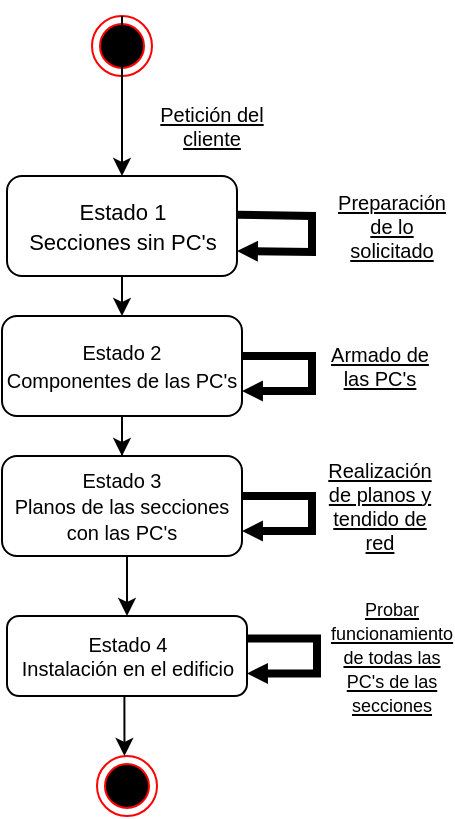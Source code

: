 <mxfile version="20.5.1" type="device"><diagram id="y4lj61sASVbKG7PRlHV2" name="Página-1"><mxGraphModel dx="760" dy="423" grid="1" gridSize="10" guides="1" tooltips="1" connect="1" arrows="1" fold="1" page="1" pageScale="1" pageWidth="827" pageHeight="1169" math="0" shadow="0"><root><mxCell id="0"/><mxCell id="1" parent="0"/><mxCell id="iQGIoKrDCU1qtKGUDX1W-1" value="" style="ellipse;html=1;shape=endState;fillColor=#000000;strokeColor=#ff0000;" vertex="1" parent="1"><mxGeometry x="240" y="30" width="30" height="30" as="geometry"/></mxCell><mxCell id="iQGIoKrDCU1qtKGUDX1W-2" value="" style="endArrow=classic;html=1;rounded=0;exitX=0.5;exitY=0;exitDx=0;exitDy=0;" edge="1" parent="1" source="iQGIoKrDCU1qtKGUDX1W-1" target="iQGIoKrDCU1qtKGUDX1W-3"><mxGeometry width="50" height="50" relative="1" as="geometry"><mxPoint x="390" y="340" as="sourcePoint"/><mxPoint x="45" y="210" as="targetPoint"/></mxGeometry></mxCell><mxCell id="iQGIoKrDCU1qtKGUDX1W-3" value="&lt;font style=&quot;font-size: 11px;&quot;&gt;Estado 1&lt;br&gt;Secciones sin PC's&lt;/font&gt;" style="rounded=1;whiteSpace=wrap;html=1;" vertex="1" parent="1"><mxGeometry x="197.5" y="110" width="115" height="50" as="geometry"/></mxCell><mxCell id="iQGIoKrDCU1qtKGUDX1W-4" value="" style="endArrow=classic;html=1;rounded=0;fontSize=11;entryX=0.5;entryY=0;entryDx=0;entryDy=0;exitX=0.5;exitY=1;exitDx=0;exitDy=0;" edge="1" parent="1" source="iQGIoKrDCU1qtKGUDX1W-3" target="iQGIoKrDCU1qtKGUDX1W-7"><mxGeometry width="50" height="50" relative="1" as="geometry"><mxPoint x="100" y="190" as="sourcePoint"/><mxPoint x="150" y="140" as="targetPoint"/></mxGeometry></mxCell><mxCell id="iQGIoKrDCU1qtKGUDX1W-9" style="edgeStyle=orthogonalEdgeStyle;rounded=0;orthogonalLoop=1;jettySize=auto;html=1;fontSize=11;" edge="1" parent="1" source="iQGIoKrDCU1qtKGUDX1W-7" target="iQGIoKrDCU1qtKGUDX1W-8"><mxGeometry relative="1" as="geometry"/></mxCell><mxCell id="iQGIoKrDCU1qtKGUDX1W-7" value="&lt;font style=&quot;font-size: 10px;&quot;&gt;Estado 2&lt;br&gt;Componentes de las PC's&lt;/font&gt;" style="rounded=1;whiteSpace=wrap;html=1;fontSize=11;" vertex="1" parent="1"><mxGeometry x="195" y="180" width="120" height="50" as="geometry"/></mxCell><mxCell id="iQGIoKrDCU1qtKGUDX1W-8" value="&lt;font style=&quot;font-size: 10px;&quot;&gt;Estado 3&lt;br&gt;Planos de las secciones con las PC's&lt;/font&gt;" style="rounded=1;whiteSpace=wrap;html=1;fontSize=11;" vertex="1" parent="1"><mxGeometry x="195" y="250" width="120" height="50" as="geometry"/></mxCell><mxCell id="iQGIoKrDCU1qtKGUDX1W-10" value="" style="endArrow=block;html=1;rounded=0;fontSize=10;exitX=0.999;exitY=0.388;exitDx=0;exitDy=0;endFill=0;entryX=1;entryY=0.75;entryDx=0;entryDy=0;strokeWidth=4;endSize=0;exitPerimeter=0;" edge="1" parent="1" source="iQGIoKrDCU1qtKGUDX1W-3" target="iQGIoKrDCU1qtKGUDX1W-3"><mxGeometry width="50" height="50" relative="1" as="geometry"><mxPoint x="280" y="260" as="sourcePoint"/><mxPoint x="360" y="135" as="targetPoint"/><Array as="points"><mxPoint x="350" y="130"/><mxPoint x="350" y="148"/></Array></mxGeometry></mxCell><mxCell id="iQGIoKrDCU1qtKGUDX1W-11" style="edgeStyle=orthogonalEdgeStyle;rounded=0;orthogonalLoop=1;jettySize=auto;html=1;entryX=1;entryY=0.75;entryDx=0;entryDy=0;strokeWidth=4;fontSize=10;endArrow=block;endFill=0;endSize=0;" edge="1" parent="1" source="iQGIoKrDCU1qtKGUDX1W-7" target="iQGIoKrDCU1qtKGUDX1W-7"><mxGeometry relative="1" as="geometry"><Array as="points"><mxPoint x="350" y="200"/><mxPoint x="350" y="217"/></Array></mxGeometry></mxCell><mxCell id="iQGIoKrDCU1qtKGUDX1W-12" style="edgeStyle=orthogonalEdgeStyle;rounded=0;orthogonalLoop=1;jettySize=auto;html=1;entryX=1;entryY=0.75;entryDx=0;entryDy=0;strokeWidth=4;fontSize=10;endArrow=block;endFill=0;endSize=0;" edge="1" parent="1" target="iQGIoKrDCU1qtKGUDX1W-8"><mxGeometry relative="1" as="geometry"><mxPoint x="315" y="270" as="sourcePoint"/><Array as="points"><mxPoint x="315" y="270"/><mxPoint x="350" y="270"/><mxPoint x="350" y="287"/></Array></mxGeometry></mxCell><mxCell id="iQGIoKrDCU1qtKGUDX1W-13" value="&lt;u&gt;Petición del cliente&lt;/u&gt;" style="text;html=1;strokeColor=none;fillColor=none;align=center;verticalAlign=middle;whiteSpace=wrap;rounded=0;fontSize=10;" vertex="1" parent="1"><mxGeometry x="270" y="70" width="60" height="30" as="geometry"/></mxCell><mxCell id="iQGIoKrDCU1qtKGUDX1W-14" value="&lt;u&gt;Preparación de lo solicitado&lt;/u&gt;" style="text;html=1;strokeColor=none;fillColor=none;align=center;verticalAlign=middle;whiteSpace=wrap;rounded=0;fontSize=10;" vertex="1" parent="1"><mxGeometry x="360" y="120" width="60" height="30" as="geometry"/></mxCell><mxCell id="iQGIoKrDCU1qtKGUDX1W-15" value="&lt;u&gt;Armado de las PC's&lt;/u&gt;" style="text;html=1;strokeColor=none;fillColor=none;align=center;verticalAlign=middle;whiteSpace=wrap;rounded=0;fontSize=10;" vertex="1" parent="1"><mxGeometry x="354" y="190" width="60" height="30" as="geometry"/></mxCell><mxCell id="iQGIoKrDCU1qtKGUDX1W-16" value="&lt;u&gt;Realización de planos y tendido de red&lt;/u&gt;" style="text;html=1;strokeColor=none;fillColor=none;align=center;verticalAlign=middle;whiteSpace=wrap;rounded=0;fontSize=10;" vertex="1" parent="1"><mxGeometry x="354" y="260" width="60" height="30" as="geometry"/></mxCell><mxCell id="iQGIoKrDCU1qtKGUDX1W-17" value="Estado 4&lt;br&gt;Instalación en el edificio" style="rounded=1;whiteSpace=wrap;html=1;fontSize=10;" vertex="1" parent="1"><mxGeometry x="197.5" y="330" width="120" height="40" as="geometry"/></mxCell><mxCell id="iQGIoKrDCU1qtKGUDX1W-23" style="edgeStyle=orthogonalEdgeStyle;rounded=0;orthogonalLoop=1;jettySize=auto;html=1;fontSize=11;entryX=0.5;entryY=0;entryDx=0;entryDy=0;exitX=0.542;exitY=1;exitDx=0;exitDy=0;exitPerimeter=0;" edge="1" parent="1" source="iQGIoKrDCU1qtKGUDX1W-8" target="iQGIoKrDCU1qtKGUDX1W-17"><mxGeometry relative="1" as="geometry"><mxPoint x="258" y="300" as="sourcePoint"/><mxPoint x="265" y="260" as="targetPoint"/></mxGeometry></mxCell><mxCell id="iQGIoKrDCU1qtKGUDX1W-24" style="edgeStyle=orthogonalEdgeStyle;rounded=0;orthogonalLoop=1;jettySize=auto;html=1;entryX=1;entryY=0.75;entryDx=0;entryDy=0;strokeWidth=4;fontSize=10;endArrow=block;endFill=0;endSize=0;" edge="1" parent="1"><mxGeometry relative="1" as="geometry"><mxPoint x="317.5" y="341.22" as="sourcePoint"/><mxPoint x="317.5" y="358.72" as="targetPoint"/><Array as="points"><mxPoint x="317.5" y="341.22"/><mxPoint x="352.5" y="341.22"/><mxPoint x="352.5" y="358.22"/></Array></mxGeometry></mxCell><mxCell id="iQGIoKrDCU1qtKGUDX1W-25" value="&lt;u&gt;&lt;font style=&quot;font-size: 9px;&quot;&gt;Probar funcionamiento de todas las PC's de las secciones&lt;/font&gt;&lt;/u&gt;" style="text;html=1;strokeColor=none;fillColor=none;align=center;verticalAlign=middle;whiteSpace=wrap;rounded=0;fontSize=10;" vertex="1" parent="1"><mxGeometry x="360" y="335" width="60" height="30" as="geometry"/></mxCell><mxCell id="iQGIoKrDCU1qtKGUDX1W-26" value="" style="ellipse;html=1;shape=endState;fillColor=#000000;strokeColor=#ff0000;fontSize=9;" vertex="1" parent="1"><mxGeometry x="242.5" y="400" width="30" height="30" as="geometry"/></mxCell><mxCell id="iQGIoKrDCU1qtKGUDX1W-28" style="edgeStyle=orthogonalEdgeStyle;rounded=0;orthogonalLoop=1;jettySize=auto;html=1;fontSize=11;entryX=0.5;entryY=0;entryDx=0;entryDy=0;exitX=0.542;exitY=1;exitDx=0;exitDy=0;exitPerimeter=0;" edge="1" parent="1"><mxGeometry relative="1" as="geometry"><mxPoint x="258.77" y="370" as="sourcePoint"/><mxPoint x="256.23" y="400" as="targetPoint"/></mxGeometry></mxCell></root></mxGraphModel></diagram></mxfile>